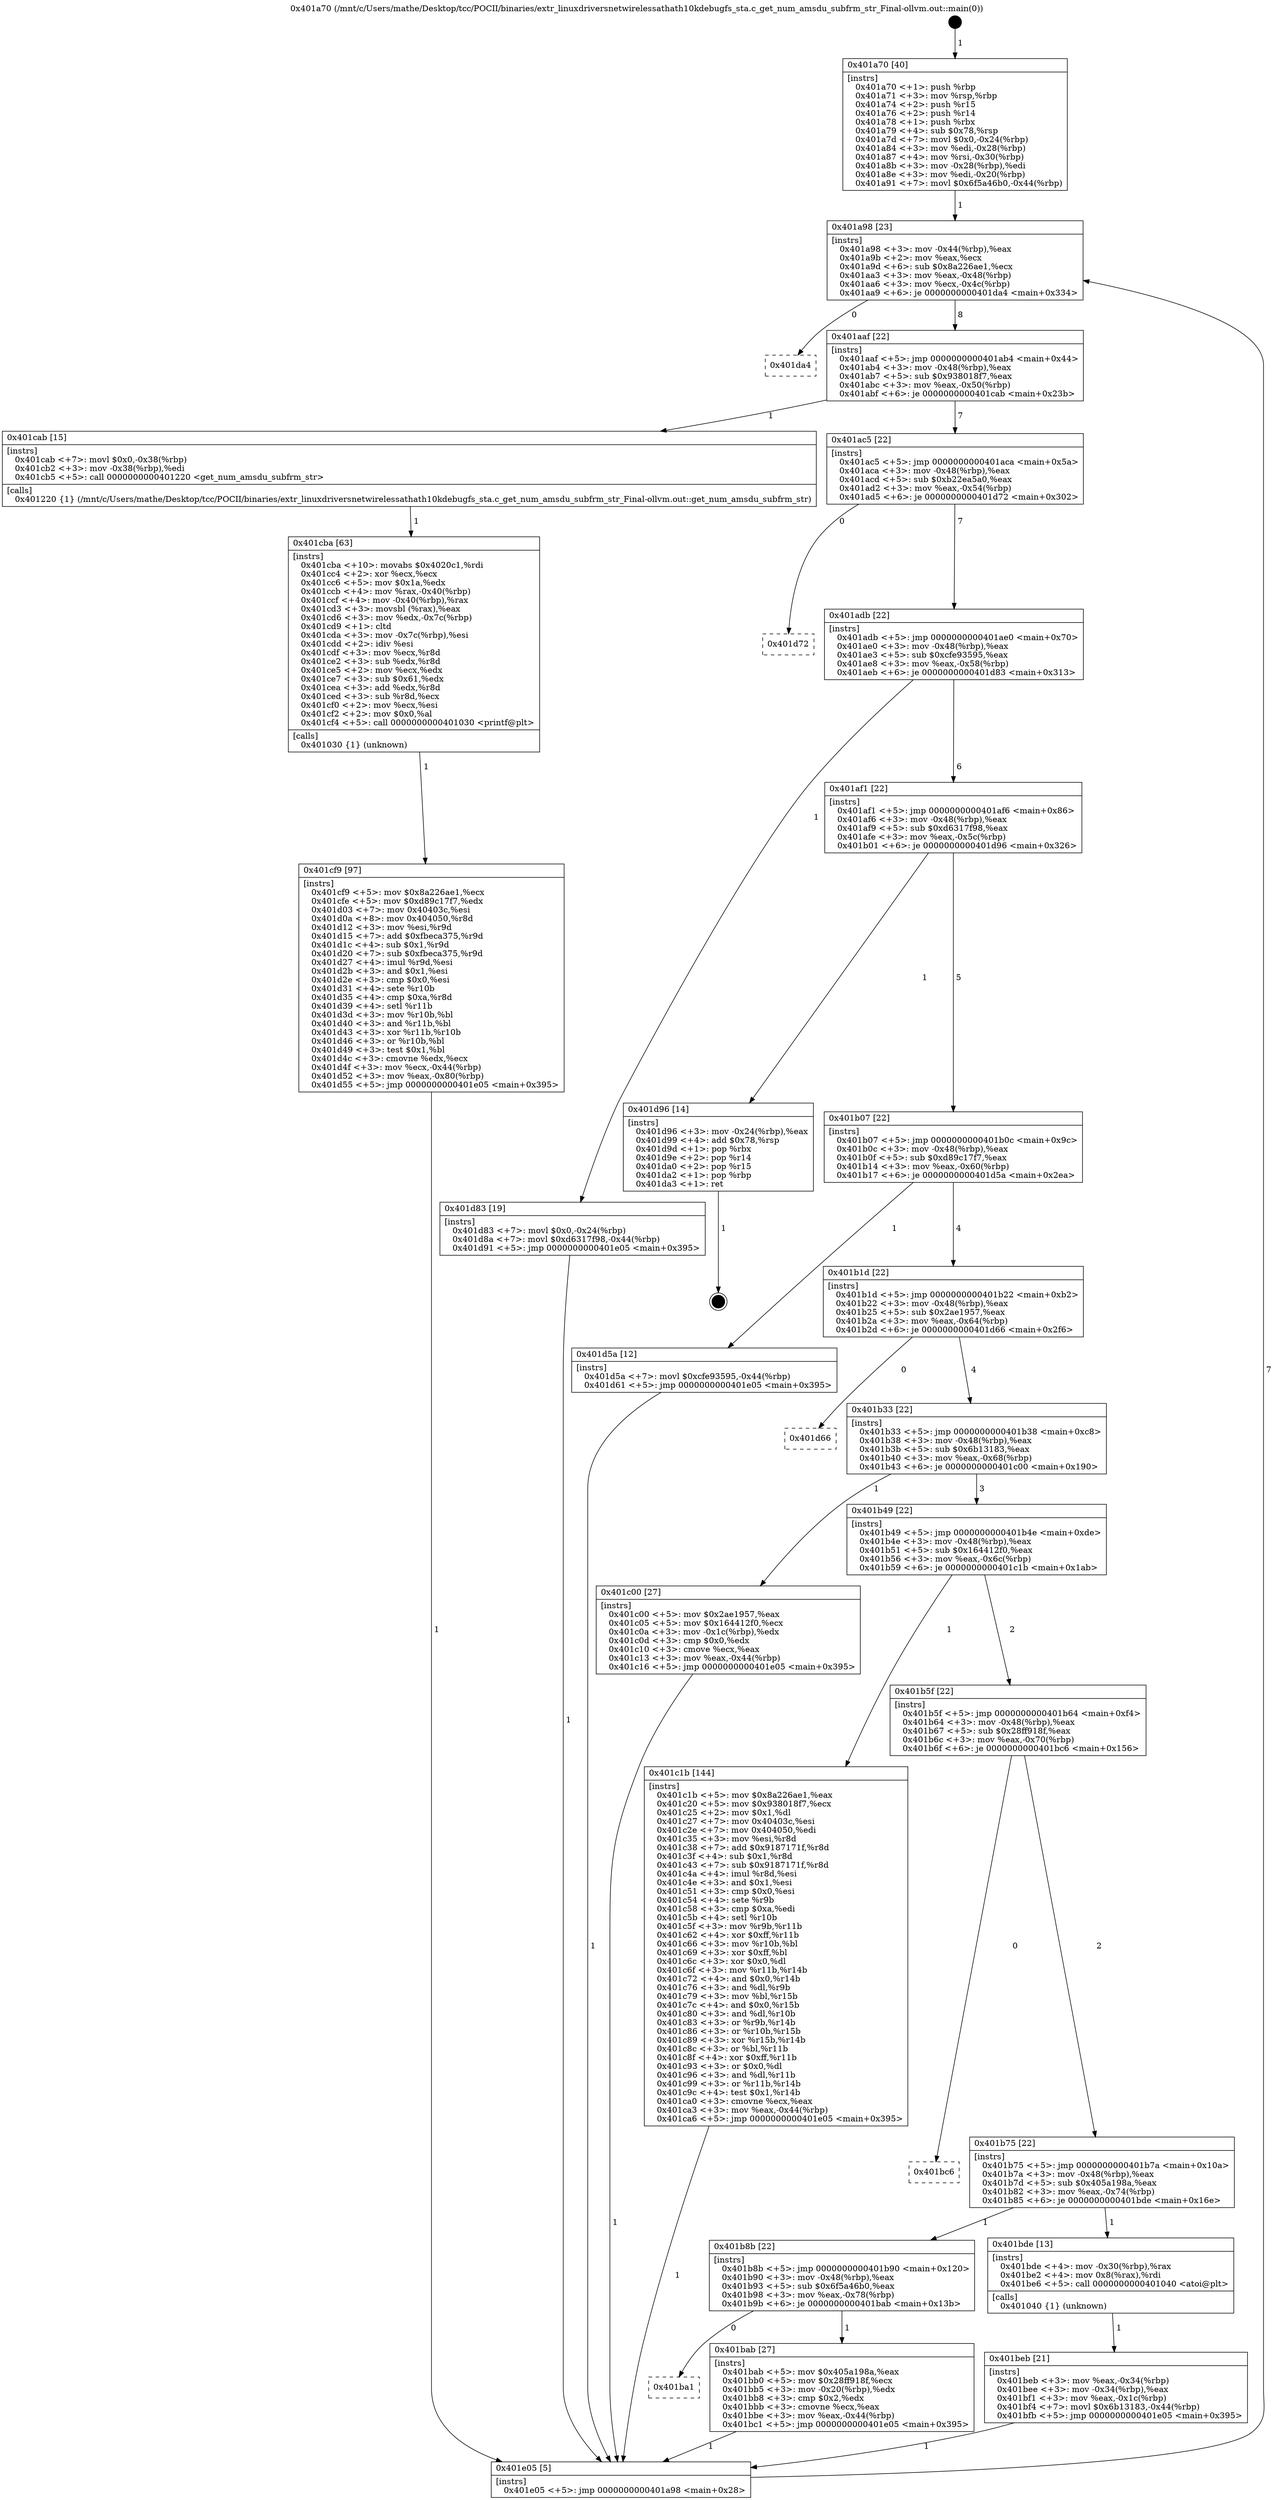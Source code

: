 digraph "0x401a70" {
  label = "0x401a70 (/mnt/c/Users/mathe/Desktop/tcc/POCII/binaries/extr_linuxdriversnetwirelessathath10kdebugfs_sta.c_get_num_amsdu_subfrm_str_Final-ollvm.out::main(0))"
  labelloc = "t"
  node[shape=record]

  Entry [label="",width=0.3,height=0.3,shape=circle,fillcolor=black,style=filled]
  "0x401a98" [label="{
     0x401a98 [23]\l
     | [instrs]\l
     &nbsp;&nbsp;0x401a98 \<+3\>: mov -0x44(%rbp),%eax\l
     &nbsp;&nbsp;0x401a9b \<+2\>: mov %eax,%ecx\l
     &nbsp;&nbsp;0x401a9d \<+6\>: sub $0x8a226ae1,%ecx\l
     &nbsp;&nbsp;0x401aa3 \<+3\>: mov %eax,-0x48(%rbp)\l
     &nbsp;&nbsp;0x401aa6 \<+3\>: mov %ecx,-0x4c(%rbp)\l
     &nbsp;&nbsp;0x401aa9 \<+6\>: je 0000000000401da4 \<main+0x334\>\l
  }"]
  "0x401da4" [label="{
     0x401da4\l
  }", style=dashed]
  "0x401aaf" [label="{
     0x401aaf [22]\l
     | [instrs]\l
     &nbsp;&nbsp;0x401aaf \<+5\>: jmp 0000000000401ab4 \<main+0x44\>\l
     &nbsp;&nbsp;0x401ab4 \<+3\>: mov -0x48(%rbp),%eax\l
     &nbsp;&nbsp;0x401ab7 \<+5\>: sub $0x938018f7,%eax\l
     &nbsp;&nbsp;0x401abc \<+3\>: mov %eax,-0x50(%rbp)\l
     &nbsp;&nbsp;0x401abf \<+6\>: je 0000000000401cab \<main+0x23b\>\l
  }"]
  Exit [label="",width=0.3,height=0.3,shape=circle,fillcolor=black,style=filled,peripheries=2]
  "0x401cab" [label="{
     0x401cab [15]\l
     | [instrs]\l
     &nbsp;&nbsp;0x401cab \<+7\>: movl $0x0,-0x38(%rbp)\l
     &nbsp;&nbsp;0x401cb2 \<+3\>: mov -0x38(%rbp),%edi\l
     &nbsp;&nbsp;0x401cb5 \<+5\>: call 0000000000401220 \<get_num_amsdu_subfrm_str\>\l
     | [calls]\l
     &nbsp;&nbsp;0x401220 \{1\} (/mnt/c/Users/mathe/Desktop/tcc/POCII/binaries/extr_linuxdriversnetwirelessathath10kdebugfs_sta.c_get_num_amsdu_subfrm_str_Final-ollvm.out::get_num_amsdu_subfrm_str)\l
  }"]
  "0x401ac5" [label="{
     0x401ac5 [22]\l
     | [instrs]\l
     &nbsp;&nbsp;0x401ac5 \<+5\>: jmp 0000000000401aca \<main+0x5a\>\l
     &nbsp;&nbsp;0x401aca \<+3\>: mov -0x48(%rbp),%eax\l
     &nbsp;&nbsp;0x401acd \<+5\>: sub $0xb22ea5a0,%eax\l
     &nbsp;&nbsp;0x401ad2 \<+3\>: mov %eax,-0x54(%rbp)\l
     &nbsp;&nbsp;0x401ad5 \<+6\>: je 0000000000401d72 \<main+0x302\>\l
  }"]
  "0x401cf9" [label="{
     0x401cf9 [97]\l
     | [instrs]\l
     &nbsp;&nbsp;0x401cf9 \<+5\>: mov $0x8a226ae1,%ecx\l
     &nbsp;&nbsp;0x401cfe \<+5\>: mov $0xd89c17f7,%edx\l
     &nbsp;&nbsp;0x401d03 \<+7\>: mov 0x40403c,%esi\l
     &nbsp;&nbsp;0x401d0a \<+8\>: mov 0x404050,%r8d\l
     &nbsp;&nbsp;0x401d12 \<+3\>: mov %esi,%r9d\l
     &nbsp;&nbsp;0x401d15 \<+7\>: add $0xfbeca375,%r9d\l
     &nbsp;&nbsp;0x401d1c \<+4\>: sub $0x1,%r9d\l
     &nbsp;&nbsp;0x401d20 \<+7\>: sub $0xfbeca375,%r9d\l
     &nbsp;&nbsp;0x401d27 \<+4\>: imul %r9d,%esi\l
     &nbsp;&nbsp;0x401d2b \<+3\>: and $0x1,%esi\l
     &nbsp;&nbsp;0x401d2e \<+3\>: cmp $0x0,%esi\l
     &nbsp;&nbsp;0x401d31 \<+4\>: sete %r10b\l
     &nbsp;&nbsp;0x401d35 \<+4\>: cmp $0xa,%r8d\l
     &nbsp;&nbsp;0x401d39 \<+4\>: setl %r11b\l
     &nbsp;&nbsp;0x401d3d \<+3\>: mov %r10b,%bl\l
     &nbsp;&nbsp;0x401d40 \<+3\>: and %r11b,%bl\l
     &nbsp;&nbsp;0x401d43 \<+3\>: xor %r11b,%r10b\l
     &nbsp;&nbsp;0x401d46 \<+3\>: or %r10b,%bl\l
     &nbsp;&nbsp;0x401d49 \<+3\>: test $0x1,%bl\l
     &nbsp;&nbsp;0x401d4c \<+3\>: cmovne %edx,%ecx\l
     &nbsp;&nbsp;0x401d4f \<+3\>: mov %ecx,-0x44(%rbp)\l
     &nbsp;&nbsp;0x401d52 \<+3\>: mov %eax,-0x80(%rbp)\l
     &nbsp;&nbsp;0x401d55 \<+5\>: jmp 0000000000401e05 \<main+0x395\>\l
  }"]
  "0x401d72" [label="{
     0x401d72\l
  }", style=dashed]
  "0x401adb" [label="{
     0x401adb [22]\l
     | [instrs]\l
     &nbsp;&nbsp;0x401adb \<+5\>: jmp 0000000000401ae0 \<main+0x70\>\l
     &nbsp;&nbsp;0x401ae0 \<+3\>: mov -0x48(%rbp),%eax\l
     &nbsp;&nbsp;0x401ae3 \<+5\>: sub $0xcfe93595,%eax\l
     &nbsp;&nbsp;0x401ae8 \<+3\>: mov %eax,-0x58(%rbp)\l
     &nbsp;&nbsp;0x401aeb \<+6\>: je 0000000000401d83 \<main+0x313\>\l
  }"]
  "0x401cba" [label="{
     0x401cba [63]\l
     | [instrs]\l
     &nbsp;&nbsp;0x401cba \<+10\>: movabs $0x4020c1,%rdi\l
     &nbsp;&nbsp;0x401cc4 \<+2\>: xor %ecx,%ecx\l
     &nbsp;&nbsp;0x401cc6 \<+5\>: mov $0x1a,%edx\l
     &nbsp;&nbsp;0x401ccb \<+4\>: mov %rax,-0x40(%rbp)\l
     &nbsp;&nbsp;0x401ccf \<+4\>: mov -0x40(%rbp),%rax\l
     &nbsp;&nbsp;0x401cd3 \<+3\>: movsbl (%rax),%eax\l
     &nbsp;&nbsp;0x401cd6 \<+3\>: mov %edx,-0x7c(%rbp)\l
     &nbsp;&nbsp;0x401cd9 \<+1\>: cltd\l
     &nbsp;&nbsp;0x401cda \<+3\>: mov -0x7c(%rbp),%esi\l
     &nbsp;&nbsp;0x401cdd \<+2\>: idiv %esi\l
     &nbsp;&nbsp;0x401cdf \<+3\>: mov %ecx,%r8d\l
     &nbsp;&nbsp;0x401ce2 \<+3\>: sub %edx,%r8d\l
     &nbsp;&nbsp;0x401ce5 \<+2\>: mov %ecx,%edx\l
     &nbsp;&nbsp;0x401ce7 \<+3\>: sub $0x61,%edx\l
     &nbsp;&nbsp;0x401cea \<+3\>: add %edx,%r8d\l
     &nbsp;&nbsp;0x401ced \<+3\>: sub %r8d,%ecx\l
     &nbsp;&nbsp;0x401cf0 \<+2\>: mov %ecx,%esi\l
     &nbsp;&nbsp;0x401cf2 \<+2\>: mov $0x0,%al\l
     &nbsp;&nbsp;0x401cf4 \<+5\>: call 0000000000401030 \<printf@plt\>\l
     | [calls]\l
     &nbsp;&nbsp;0x401030 \{1\} (unknown)\l
  }"]
  "0x401d83" [label="{
     0x401d83 [19]\l
     | [instrs]\l
     &nbsp;&nbsp;0x401d83 \<+7\>: movl $0x0,-0x24(%rbp)\l
     &nbsp;&nbsp;0x401d8a \<+7\>: movl $0xd6317f98,-0x44(%rbp)\l
     &nbsp;&nbsp;0x401d91 \<+5\>: jmp 0000000000401e05 \<main+0x395\>\l
  }"]
  "0x401af1" [label="{
     0x401af1 [22]\l
     | [instrs]\l
     &nbsp;&nbsp;0x401af1 \<+5\>: jmp 0000000000401af6 \<main+0x86\>\l
     &nbsp;&nbsp;0x401af6 \<+3\>: mov -0x48(%rbp),%eax\l
     &nbsp;&nbsp;0x401af9 \<+5\>: sub $0xd6317f98,%eax\l
     &nbsp;&nbsp;0x401afe \<+3\>: mov %eax,-0x5c(%rbp)\l
     &nbsp;&nbsp;0x401b01 \<+6\>: je 0000000000401d96 \<main+0x326\>\l
  }"]
  "0x401beb" [label="{
     0x401beb [21]\l
     | [instrs]\l
     &nbsp;&nbsp;0x401beb \<+3\>: mov %eax,-0x34(%rbp)\l
     &nbsp;&nbsp;0x401bee \<+3\>: mov -0x34(%rbp),%eax\l
     &nbsp;&nbsp;0x401bf1 \<+3\>: mov %eax,-0x1c(%rbp)\l
     &nbsp;&nbsp;0x401bf4 \<+7\>: movl $0x6b13183,-0x44(%rbp)\l
     &nbsp;&nbsp;0x401bfb \<+5\>: jmp 0000000000401e05 \<main+0x395\>\l
  }"]
  "0x401d96" [label="{
     0x401d96 [14]\l
     | [instrs]\l
     &nbsp;&nbsp;0x401d96 \<+3\>: mov -0x24(%rbp),%eax\l
     &nbsp;&nbsp;0x401d99 \<+4\>: add $0x78,%rsp\l
     &nbsp;&nbsp;0x401d9d \<+1\>: pop %rbx\l
     &nbsp;&nbsp;0x401d9e \<+2\>: pop %r14\l
     &nbsp;&nbsp;0x401da0 \<+2\>: pop %r15\l
     &nbsp;&nbsp;0x401da2 \<+1\>: pop %rbp\l
     &nbsp;&nbsp;0x401da3 \<+1\>: ret\l
  }"]
  "0x401b07" [label="{
     0x401b07 [22]\l
     | [instrs]\l
     &nbsp;&nbsp;0x401b07 \<+5\>: jmp 0000000000401b0c \<main+0x9c\>\l
     &nbsp;&nbsp;0x401b0c \<+3\>: mov -0x48(%rbp),%eax\l
     &nbsp;&nbsp;0x401b0f \<+5\>: sub $0xd89c17f7,%eax\l
     &nbsp;&nbsp;0x401b14 \<+3\>: mov %eax,-0x60(%rbp)\l
     &nbsp;&nbsp;0x401b17 \<+6\>: je 0000000000401d5a \<main+0x2ea\>\l
  }"]
  "0x401a70" [label="{
     0x401a70 [40]\l
     | [instrs]\l
     &nbsp;&nbsp;0x401a70 \<+1\>: push %rbp\l
     &nbsp;&nbsp;0x401a71 \<+3\>: mov %rsp,%rbp\l
     &nbsp;&nbsp;0x401a74 \<+2\>: push %r15\l
     &nbsp;&nbsp;0x401a76 \<+2\>: push %r14\l
     &nbsp;&nbsp;0x401a78 \<+1\>: push %rbx\l
     &nbsp;&nbsp;0x401a79 \<+4\>: sub $0x78,%rsp\l
     &nbsp;&nbsp;0x401a7d \<+7\>: movl $0x0,-0x24(%rbp)\l
     &nbsp;&nbsp;0x401a84 \<+3\>: mov %edi,-0x28(%rbp)\l
     &nbsp;&nbsp;0x401a87 \<+4\>: mov %rsi,-0x30(%rbp)\l
     &nbsp;&nbsp;0x401a8b \<+3\>: mov -0x28(%rbp),%edi\l
     &nbsp;&nbsp;0x401a8e \<+3\>: mov %edi,-0x20(%rbp)\l
     &nbsp;&nbsp;0x401a91 \<+7\>: movl $0x6f5a46b0,-0x44(%rbp)\l
  }"]
  "0x401d5a" [label="{
     0x401d5a [12]\l
     | [instrs]\l
     &nbsp;&nbsp;0x401d5a \<+7\>: movl $0xcfe93595,-0x44(%rbp)\l
     &nbsp;&nbsp;0x401d61 \<+5\>: jmp 0000000000401e05 \<main+0x395\>\l
  }"]
  "0x401b1d" [label="{
     0x401b1d [22]\l
     | [instrs]\l
     &nbsp;&nbsp;0x401b1d \<+5\>: jmp 0000000000401b22 \<main+0xb2\>\l
     &nbsp;&nbsp;0x401b22 \<+3\>: mov -0x48(%rbp),%eax\l
     &nbsp;&nbsp;0x401b25 \<+5\>: sub $0x2ae1957,%eax\l
     &nbsp;&nbsp;0x401b2a \<+3\>: mov %eax,-0x64(%rbp)\l
     &nbsp;&nbsp;0x401b2d \<+6\>: je 0000000000401d66 \<main+0x2f6\>\l
  }"]
  "0x401e05" [label="{
     0x401e05 [5]\l
     | [instrs]\l
     &nbsp;&nbsp;0x401e05 \<+5\>: jmp 0000000000401a98 \<main+0x28\>\l
  }"]
  "0x401d66" [label="{
     0x401d66\l
  }", style=dashed]
  "0x401b33" [label="{
     0x401b33 [22]\l
     | [instrs]\l
     &nbsp;&nbsp;0x401b33 \<+5\>: jmp 0000000000401b38 \<main+0xc8\>\l
     &nbsp;&nbsp;0x401b38 \<+3\>: mov -0x48(%rbp),%eax\l
     &nbsp;&nbsp;0x401b3b \<+5\>: sub $0x6b13183,%eax\l
     &nbsp;&nbsp;0x401b40 \<+3\>: mov %eax,-0x68(%rbp)\l
     &nbsp;&nbsp;0x401b43 \<+6\>: je 0000000000401c00 \<main+0x190\>\l
  }"]
  "0x401ba1" [label="{
     0x401ba1\l
  }", style=dashed]
  "0x401c00" [label="{
     0x401c00 [27]\l
     | [instrs]\l
     &nbsp;&nbsp;0x401c00 \<+5\>: mov $0x2ae1957,%eax\l
     &nbsp;&nbsp;0x401c05 \<+5\>: mov $0x164412f0,%ecx\l
     &nbsp;&nbsp;0x401c0a \<+3\>: mov -0x1c(%rbp),%edx\l
     &nbsp;&nbsp;0x401c0d \<+3\>: cmp $0x0,%edx\l
     &nbsp;&nbsp;0x401c10 \<+3\>: cmove %ecx,%eax\l
     &nbsp;&nbsp;0x401c13 \<+3\>: mov %eax,-0x44(%rbp)\l
     &nbsp;&nbsp;0x401c16 \<+5\>: jmp 0000000000401e05 \<main+0x395\>\l
  }"]
  "0x401b49" [label="{
     0x401b49 [22]\l
     | [instrs]\l
     &nbsp;&nbsp;0x401b49 \<+5\>: jmp 0000000000401b4e \<main+0xde\>\l
     &nbsp;&nbsp;0x401b4e \<+3\>: mov -0x48(%rbp),%eax\l
     &nbsp;&nbsp;0x401b51 \<+5\>: sub $0x164412f0,%eax\l
     &nbsp;&nbsp;0x401b56 \<+3\>: mov %eax,-0x6c(%rbp)\l
     &nbsp;&nbsp;0x401b59 \<+6\>: je 0000000000401c1b \<main+0x1ab\>\l
  }"]
  "0x401bab" [label="{
     0x401bab [27]\l
     | [instrs]\l
     &nbsp;&nbsp;0x401bab \<+5\>: mov $0x405a198a,%eax\l
     &nbsp;&nbsp;0x401bb0 \<+5\>: mov $0x28ff918f,%ecx\l
     &nbsp;&nbsp;0x401bb5 \<+3\>: mov -0x20(%rbp),%edx\l
     &nbsp;&nbsp;0x401bb8 \<+3\>: cmp $0x2,%edx\l
     &nbsp;&nbsp;0x401bbb \<+3\>: cmovne %ecx,%eax\l
     &nbsp;&nbsp;0x401bbe \<+3\>: mov %eax,-0x44(%rbp)\l
     &nbsp;&nbsp;0x401bc1 \<+5\>: jmp 0000000000401e05 \<main+0x395\>\l
  }"]
  "0x401c1b" [label="{
     0x401c1b [144]\l
     | [instrs]\l
     &nbsp;&nbsp;0x401c1b \<+5\>: mov $0x8a226ae1,%eax\l
     &nbsp;&nbsp;0x401c20 \<+5\>: mov $0x938018f7,%ecx\l
     &nbsp;&nbsp;0x401c25 \<+2\>: mov $0x1,%dl\l
     &nbsp;&nbsp;0x401c27 \<+7\>: mov 0x40403c,%esi\l
     &nbsp;&nbsp;0x401c2e \<+7\>: mov 0x404050,%edi\l
     &nbsp;&nbsp;0x401c35 \<+3\>: mov %esi,%r8d\l
     &nbsp;&nbsp;0x401c38 \<+7\>: add $0x9187171f,%r8d\l
     &nbsp;&nbsp;0x401c3f \<+4\>: sub $0x1,%r8d\l
     &nbsp;&nbsp;0x401c43 \<+7\>: sub $0x9187171f,%r8d\l
     &nbsp;&nbsp;0x401c4a \<+4\>: imul %r8d,%esi\l
     &nbsp;&nbsp;0x401c4e \<+3\>: and $0x1,%esi\l
     &nbsp;&nbsp;0x401c51 \<+3\>: cmp $0x0,%esi\l
     &nbsp;&nbsp;0x401c54 \<+4\>: sete %r9b\l
     &nbsp;&nbsp;0x401c58 \<+3\>: cmp $0xa,%edi\l
     &nbsp;&nbsp;0x401c5b \<+4\>: setl %r10b\l
     &nbsp;&nbsp;0x401c5f \<+3\>: mov %r9b,%r11b\l
     &nbsp;&nbsp;0x401c62 \<+4\>: xor $0xff,%r11b\l
     &nbsp;&nbsp;0x401c66 \<+3\>: mov %r10b,%bl\l
     &nbsp;&nbsp;0x401c69 \<+3\>: xor $0xff,%bl\l
     &nbsp;&nbsp;0x401c6c \<+3\>: xor $0x0,%dl\l
     &nbsp;&nbsp;0x401c6f \<+3\>: mov %r11b,%r14b\l
     &nbsp;&nbsp;0x401c72 \<+4\>: and $0x0,%r14b\l
     &nbsp;&nbsp;0x401c76 \<+3\>: and %dl,%r9b\l
     &nbsp;&nbsp;0x401c79 \<+3\>: mov %bl,%r15b\l
     &nbsp;&nbsp;0x401c7c \<+4\>: and $0x0,%r15b\l
     &nbsp;&nbsp;0x401c80 \<+3\>: and %dl,%r10b\l
     &nbsp;&nbsp;0x401c83 \<+3\>: or %r9b,%r14b\l
     &nbsp;&nbsp;0x401c86 \<+3\>: or %r10b,%r15b\l
     &nbsp;&nbsp;0x401c89 \<+3\>: xor %r15b,%r14b\l
     &nbsp;&nbsp;0x401c8c \<+3\>: or %bl,%r11b\l
     &nbsp;&nbsp;0x401c8f \<+4\>: xor $0xff,%r11b\l
     &nbsp;&nbsp;0x401c93 \<+3\>: or $0x0,%dl\l
     &nbsp;&nbsp;0x401c96 \<+3\>: and %dl,%r11b\l
     &nbsp;&nbsp;0x401c99 \<+3\>: or %r11b,%r14b\l
     &nbsp;&nbsp;0x401c9c \<+4\>: test $0x1,%r14b\l
     &nbsp;&nbsp;0x401ca0 \<+3\>: cmovne %ecx,%eax\l
     &nbsp;&nbsp;0x401ca3 \<+3\>: mov %eax,-0x44(%rbp)\l
     &nbsp;&nbsp;0x401ca6 \<+5\>: jmp 0000000000401e05 \<main+0x395\>\l
  }"]
  "0x401b5f" [label="{
     0x401b5f [22]\l
     | [instrs]\l
     &nbsp;&nbsp;0x401b5f \<+5\>: jmp 0000000000401b64 \<main+0xf4\>\l
     &nbsp;&nbsp;0x401b64 \<+3\>: mov -0x48(%rbp),%eax\l
     &nbsp;&nbsp;0x401b67 \<+5\>: sub $0x28ff918f,%eax\l
     &nbsp;&nbsp;0x401b6c \<+3\>: mov %eax,-0x70(%rbp)\l
     &nbsp;&nbsp;0x401b6f \<+6\>: je 0000000000401bc6 \<main+0x156\>\l
  }"]
  "0x401b8b" [label="{
     0x401b8b [22]\l
     | [instrs]\l
     &nbsp;&nbsp;0x401b8b \<+5\>: jmp 0000000000401b90 \<main+0x120\>\l
     &nbsp;&nbsp;0x401b90 \<+3\>: mov -0x48(%rbp),%eax\l
     &nbsp;&nbsp;0x401b93 \<+5\>: sub $0x6f5a46b0,%eax\l
     &nbsp;&nbsp;0x401b98 \<+3\>: mov %eax,-0x78(%rbp)\l
     &nbsp;&nbsp;0x401b9b \<+6\>: je 0000000000401bab \<main+0x13b\>\l
  }"]
  "0x401bc6" [label="{
     0x401bc6\l
  }", style=dashed]
  "0x401b75" [label="{
     0x401b75 [22]\l
     | [instrs]\l
     &nbsp;&nbsp;0x401b75 \<+5\>: jmp 0000000000401b7a \<main+0x10a\>\l
     &nbsp;&nbsp;0x401b7a \<+3\>: mov -0x48(%rbp),%eax\l
     &nbsp;&nbsp;0x401b7d \<+5\>: sub $0x405a198a,%eax\l
     &nbsp;&nbsp;0x401b82 \<+3\>: mov %eax,-0x74(%rbp)\l
     &nbsp;&nbsp;0x401b85 \<+6\>: je 0000000000401bde \<main+0x16e\>\l
  }"]
  "0x401bde" [label="{
     0x401bde [13]\l
     | [instrs]\l
     &nbsp;&nbsp;0x401bde \<+4\>: mov -0x30(%rbp),%rax\l
     &nbsp;&nbsp;0x401be2 \<+4\>: mov 0x8(%rax),%rdi\l
     &nbsp;&nbsp;0x401be6 \<+5\>: call 0000000000401040 \<atoi@plt\>\l
     | [calls]\l
     &nbsp;&nbsp;0x401040 \{1\} (unknown)\l
  }"]
  Entry -> "0x401a70" [label=" 1"]
  "0x401a98" -> "0x401da4" [label=" 0"]
  "0x401a98" -> "0x401aaf" [label=" 8"]
  "0x401d96" -> Exit [label=" 1"]
  "0x401aaf" -> "0x401cab" [label=" 1"]
  "0x401aaf" -> "0x401ac5" [label=" 7"]
  "0x401d83" -> "0x401e05" [label=" 1"]
  "0x401ac5" -> "0x401d72" [label=" 0"]
  "0x401ac5" -> "0x401adb" [label=" 7"]
  "0x401d5a" -> "0x401e05" [label=" 1"]
  "0x401adb" -> "0x401d83" [label=" 1"]
  "0x401adb" -> "0x401af1" [label=" 6"]
  "0x401cf9" -> "0x401e05" [label=" 1"]
  "0x401af1" -> "0x401d96" [label=" 1"]
  "0x401af1" -> "0x401b07" [label=" 5"]
  "0x401cba" -> "0x401cf9" [label=" 1"]
  "0x401b07" -> "0x401d5a" [label=" 1"]
  "0x401b07" -> "0x401b1d" [label=" 4"]
  "0x401cab" -> "0x401cba" [label=" 1"]
  "0x401b1d" -> "0x401d66" [label=" 0"]
  "0x401b1d" -> "0x401b33" [label=" 4"]
  "0x401c1b" -> "0x401e05" [label=" 1"]
  "0x401b33" -> "0x401c00" [label=" 1"]
  "0x401b33" -> "0x401b49" [label=" 3"]
  "0x401c00" -> "0x401e05" [label=" 1"]
  "0x401b49" -> "0x401c1b" [label=" 1"]
  "0x401b49" -> "0x401b5f" [label=" 2"]
  "0x401beb" -> "0x401e05" [label=" 1"]
  "0x401b5f" -> "0x401bc6" [label=" 0"]
  "0x401b5f" -> "0x401b75" [label=" 2"]
  "0x401e05" -> "0x401a98" [label=" 7"]
  "0x401b75" -> "0x401bde" [label=" 1"]
  "0x401b75" -> "0x401b8b" [label=" 1"]
  "0x401bde" -> "0x401beb" [label=" 1"]
  "0x401b8b" -> "0x401bab" [label=" 1"]
  "0x401b8b" -> "0x401ba1" [label=" 0"]
  "0x401bab" -> "0x401e05" [label=" 1"]
  "0x401a70" -> "0x401a98" [label=" 1"]
}
